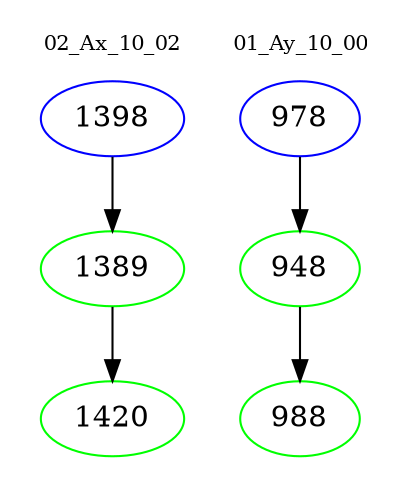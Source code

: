 digraph{
subgraph cluster_0 {
color = white
label = "02_Ax_10_02";
fontsize=10;
T0_1398 [label="1398", color="blue"]
T0_1398 -> T0_1389 [color="black"]
T0_1389 [label="1389", color="green"]
T0_1389 -> T0_1420 [color="black"]
T0_1420 [label="1420", color="green"]
}
subgraph cluster_1 {
color = white
label = "01_Ay_10_00";
fontsize=10;
T1_978 [label="978", color="blue"]
T1_978 -> T1_948 [color="black"]
T1_948 [label="948", color="green"]
T1_948 -> T1_988 [color="black"]
T1_988 [label="988", color="green"]
}
}
